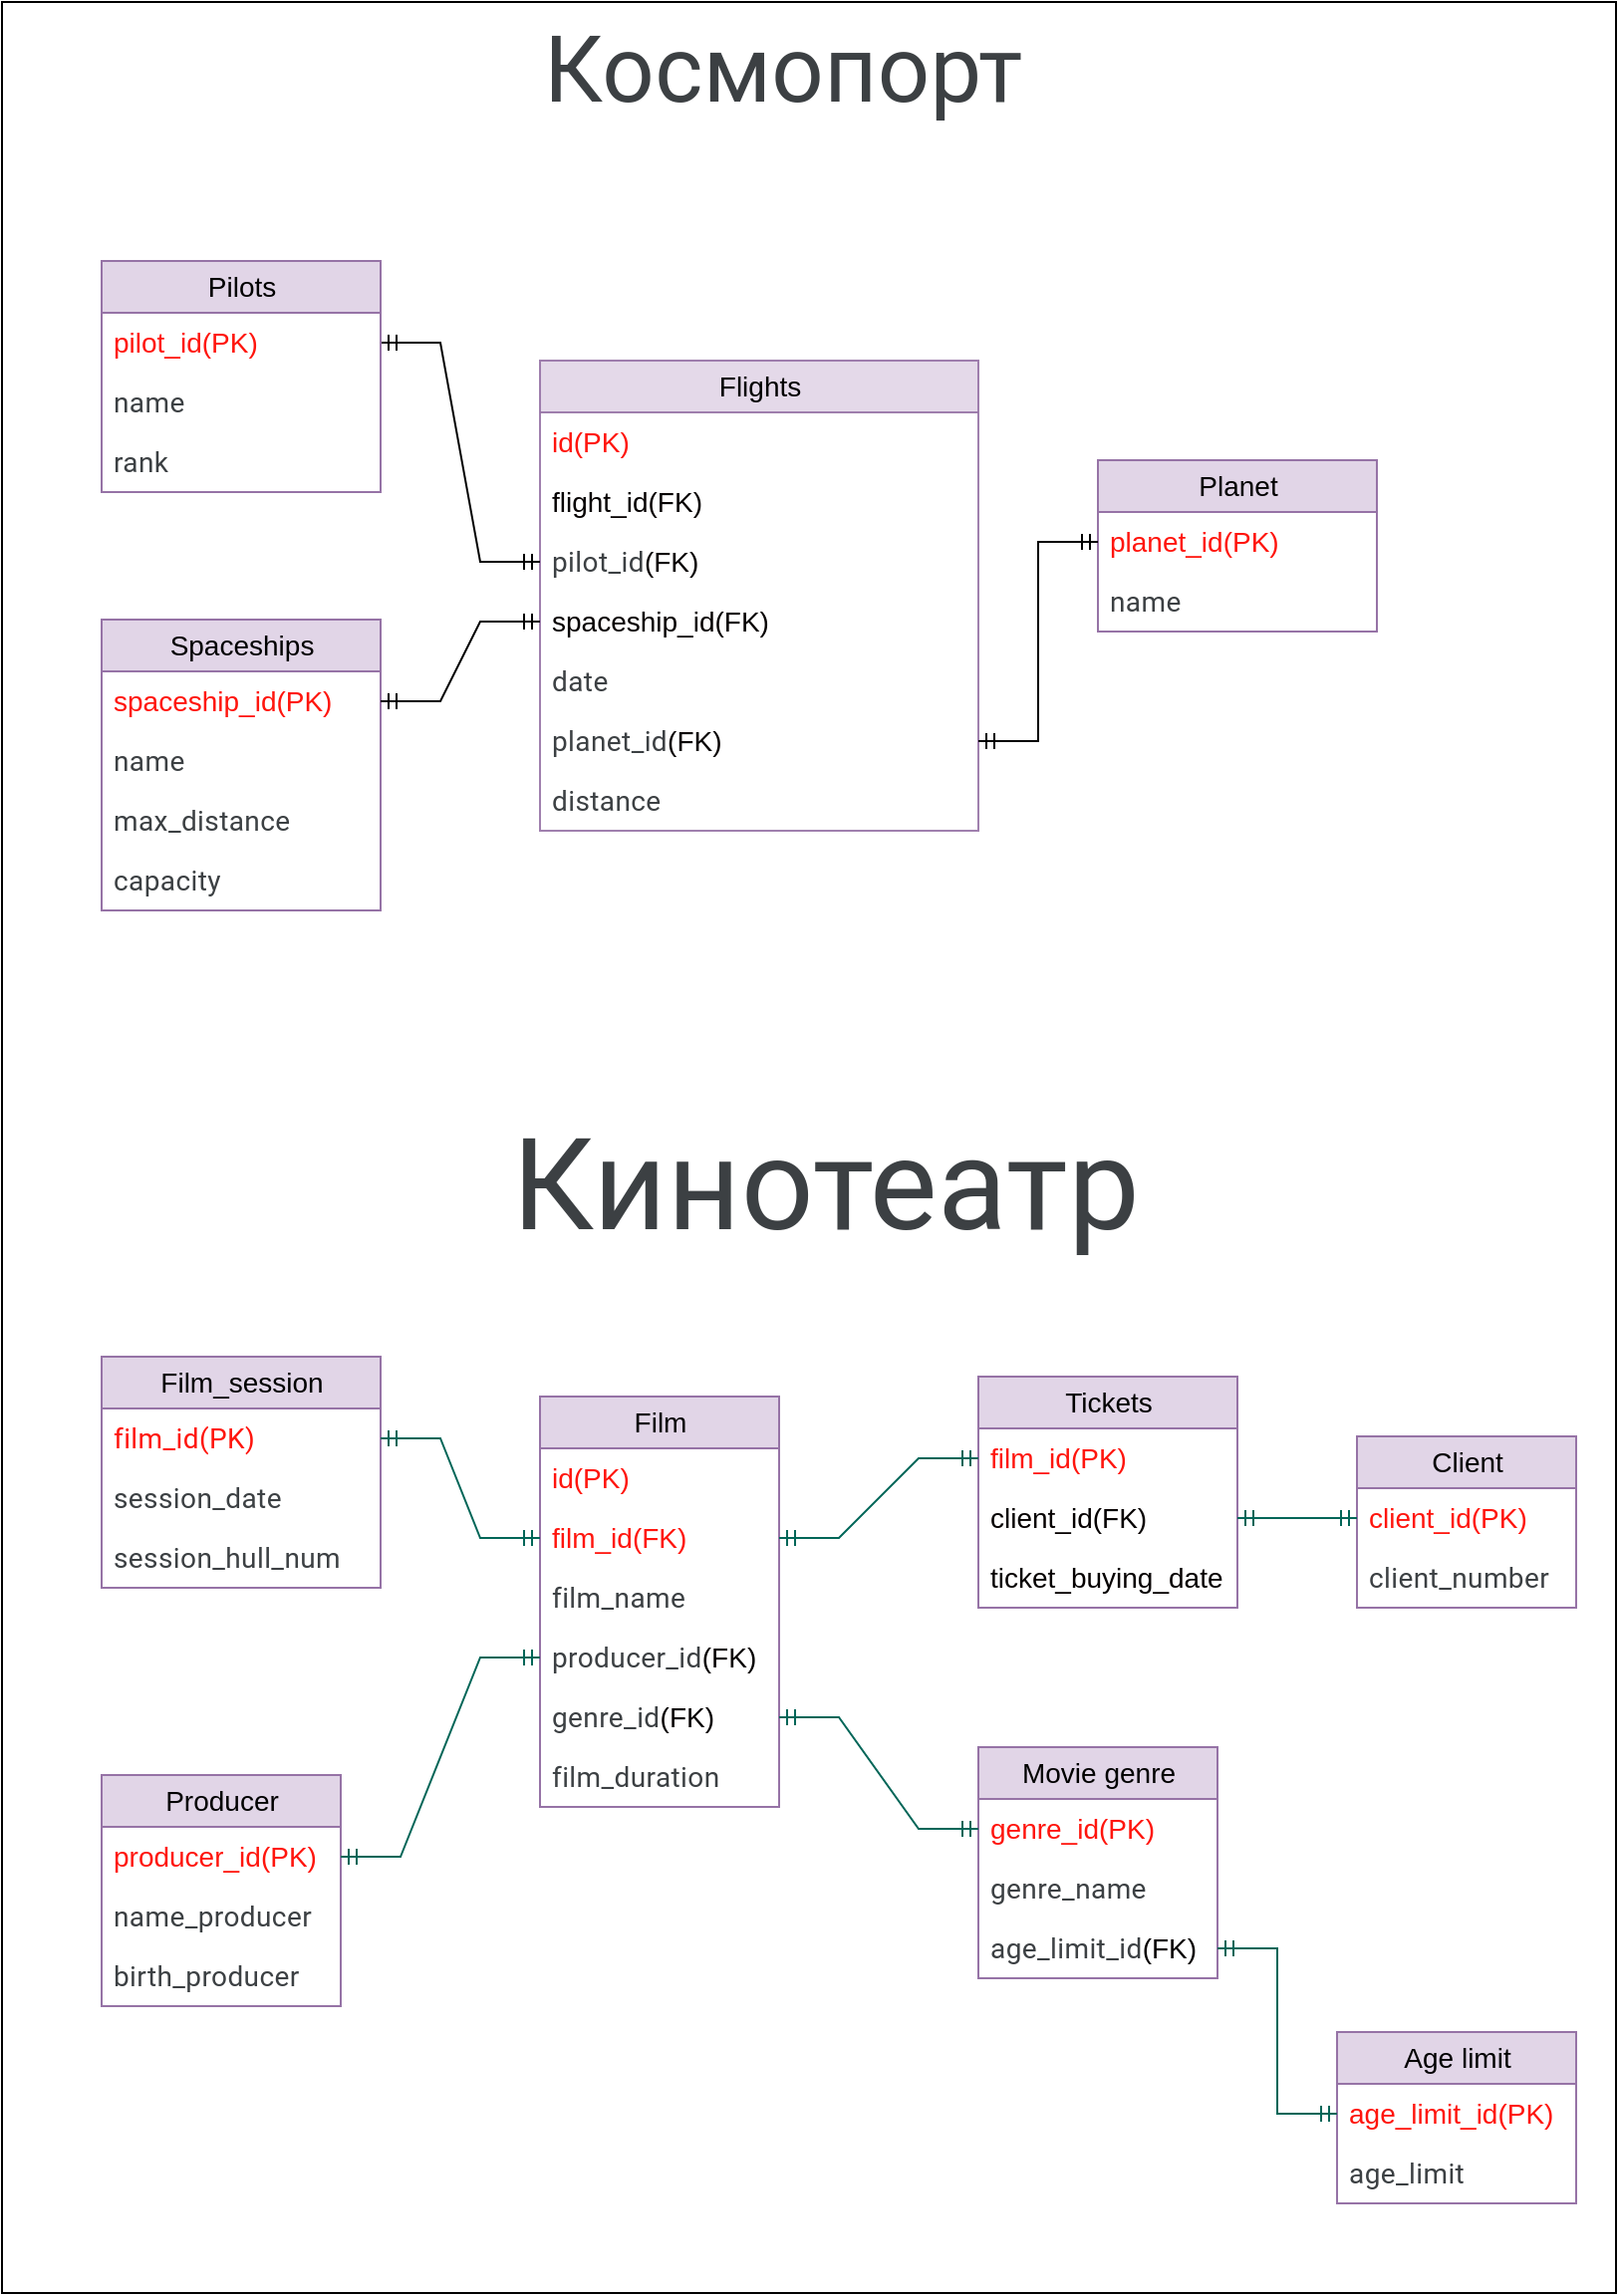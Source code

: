 <mxfile version="20.3.6" type="device"><diagram id="jYsIBGUyDa1I9BRDu6Vo" name="Страница 1"><mxGraphModel dx="1038" dy="567" grid="1" gridSize="10" guides="1" tooltips="1" connect="1" arrows="1" fold="1" page="1" pageScale="1" pageWidth="827" pageHeight="1169" math="0" shadow="0"><root><mxCell id="0"/><mxCell id="1" parent="0"/><mxCell id="4F18RCMKqfP0bfmTbzkK-29" value="" style="rounded=0;whiteSpace=wrap;html=1;fontSize=64;fontColor=#050000;" parent="1" vertex="1"><mxGeometry x="10" y="10" width="810" height="1150" as="geometry"/></mxCell><mxCell id="sZT1yZBeWzkrq-_kRl8g-41" value="Spaceships" style="swimlane;fontStyle=0;childLayout=stackLayout;horizontal=1;startSize=26;horizontalStack=0;resizeParent=1;resizeParentMax=0;resizeLast=0;collapsible=1;marginBottom=0;align=center;fontSize=14;labelBackgroundColor=none;html=1;fillColor=#e1d5e7;strokeColor=#9673a6;" parent="1" vertex="1"><mxGeometry x="60" y="320" width="140" height="146" as="geometry"/></mxCell><mxCell id="sZT1yZBeWzkrq-_kRl8g-42" value="&lt;font style=&quot;font-size: 14px;&quot; color=&quot;#ff150d&quot;&gt;spaceship_id(PK)&lt;/font&gt;" style="text;strokeColor=none;fillColor=none;spacingLeft=4;spacingRight=4;overflow=hidden;rotatable=0;points=[[0,0.5],[1,0.5]];portConstraint=eastwest;fontSize=12;labelBackgroundColor=none;fontColor=#050000;html=1;" parent="sZT1yZBeWzkrq-_kRl8g-41" vertex="1"><mxGeometry y="26" width="140" height="30" as="geometry"/></mxCell><mxCell id="sZT1yZBeWzkrq-_kRl8g-43" value="&lt;span style=&quot;color: rgb(60, 64, 67); font-family: Roboto, Arial, sans-serif; font-size: 14px; letter-spacing: 0.2px;&quot;&gt;name&lt;/span&gt;" style="text;strokeColor=none;fillColor=none;spacingLeft=4;spacingRight=4;overflow=hidden;rotatable=0;points=[[0,0.5],[1,0.5]];portConstraint=eastwest;fontSize=12;labelBackgroundColor=none;fontColor=#050000;html=1;" parent="sZT1yZBeWzkrq-_kRl8g-41" vertex="1"><mxGeometry y="56" width="140" height="30" as="geometry"/></mxCell><mxCell id="sZT1yZBeWzkrq-_kRl8g-44" value="&lt;span style=&quot;color: rgb(60, 64, 67); font-family: Roboto, Arial, sans-serif; font-size: 14px; letter-spacing: 0.2px;&quot;&gt;max_distance&lt;/span&gt;" style="text;strokeColor=none;fillColor=none;spacingLeft=4;spacingRight=4;overflow=hidden;rotatable=0;points=[[0,0.5],[1,0.5]];portConstraint=eastwest;fontSize=12;labelBackgroundColor=none;fontColor=#050000;html=1;" parent="sZT1yZBeWzkrq-_kRl8g-41" vertex="1"><mxGeometry y="86" width="140" height="30" as="geometry"/></mxCell><mxCell id="sZT1yZBeWzkrq-_kRl8g-51" value="&lt;span style=&quot;color: rgb(60, 64, 67); font-family: Roboto, Arial, sans-serif; font-size: 14px; letter-spacing: 0.2px;&quot;&gt;capacity&lt;/span&gt;" style="text;strokeColor=none;fillColor=none;spacingLeft=4;spacingRight=4;overflow=hidden;rotatable=0;points=[[0,0.5],[1,0.5]];portConstraint=eastwest;fontSize=12;labelBackgroundColor=none;fontColor=#050000;html=1;" parent="sZT1yZBeWzkrq-_kRl8g-41" vertex="1"><mxGeometry y="116" width="140" height="30" as="geometry"/></mxCell><mxCell id="sZT1yZBeWzkrq-_kRl8g-52" value="Flights" style="swimlane;fontStyle=0;childLayout=stackLayout;horizontal=1;startSize=26;horizontalStack=0;resizeParent=1;resizeParentMax=0;resizeLast=0;collapsible=1;marginBottom=0;align=center;fontSize=14;labelBackgroundColor=none;html=1;fillColor=#e1d5e7;strokeColor=#9673a6;opacity=90;" parent="1" vertex="1"><mxGeometry x="280" y="190" width="220" height="236" as="geometry"/></mxCell><mxCell id="ImHGi7rLo9mYCUhmDF9h-3" value="&lt;font style=&quot;font-size: 14px;&quot; color=&quot;#ff150d&quot;&gt;id(PK)&lt;/font&gt;" style="text;strokeColor=none;fillColor=none;spacingLeft=4;spacingRight=4;overflow=hidden;rotatable=0;points=[[0,0.5],[1,0.5]];portConstraint=eastwest;fontSize=12;labelBackgroundColor=none;fontColor=#050000;html=1;" parent="sZT1yZBeWzkrq-_kRl8g-52" vertex="1"><mxGeometry y="26" width="220" height="30" as="geometry"/></mxCell><mxCell id="sZT1yZBeWzkrq-_kRl8g-53" value="&lt;span style=&quot;font-size: 14px; background-color: rgb(255, 255, 255);&quot;&gt;flight_id&lt;/span&gt;&lt;span style=&quot;font-size: 14px; background-color: rgb(255, 255, 255);&quot;&gt;(FK)&lt;/span&gt;" style="text;strokeColor=none;fillColor=none;spacingLeft=4;spacingRight=4;overflow=hidden;rotatable=0;points=[[0,0.5],[1,0.5]];portConstraint=eastwest;fontSize=12;labelBackgroundColor=none;fontColor=#050000;html=1;" parent="sZT1yZBeWzkrq-_kRl8g-52" vertex="1"><mxGeometry y="56" width="220" height="30" as="geometry"/></mxCell><mxCell id="sZT1yZBeWzkrq-_kRl8g-54" value="&lt;font face=&quot;Roboto, Arial, sans-serif&quot; color=&quot;#3c4043&quot;&gt;&lt;span style=&quot;font-size: 14px; letter-spacing: 0.2px;&quot;&gt;pilot_id&lt;/span&gt;&lt;/font&gt;&lt;span style=&quot;font-size: 14px; background-color: rgb(255, 255, 255);&quot;&gt;(FK)&lt;/span&gt;" style="text;strokeColor=none;fillColor=none;spacingLeft=4;spacingRight=4;overflow=hidden;rotatable=0;points=[[0,0.5],[1,0.5]];portConstraint=eastwest;fontSize=12;labelBackgroundColor=none;fontColor=#050000;html=1;" parent="sZT1yZBeWzkrq-_kRl8g-52" vertex="1"><mxGeometry y="86" width="220" height="30" as="geometry"/></mxCell><mxCell id="sZT1yZBeWzkrq-_kRl8g-57" value="&lt;font style=&quot;font-size: 14px;&quot;&gt;spaceship_id&lt;/font&gt;&lt;span style=&quot;font-size: 14px; background-color: rgb(255, 255, 255);&quot;&gt;(FK)&lt;/span&gt;" style="text;strokeColor=none;fillColor=none;spacingLeft=4;spacingRight=4;overflow=hidden;rotatable=0;points=[[0,0.5],[1,0.5]];portConstraint=eastwest;fontSize=12;labelBackgroundColor=none;fontColor=#050000;html=1;" parent="sZT1yZBeWzkrq-_kRl8g-52" vertex="1"><mxGeometry y="116" width="220" height="30" as="geometry"/></mxCell><mxCell id="sZT1yZBeWzkrq-_kRl8g-56" value="&lt;span style=&quot;color: rgb(60, 64, 67); font-family: Roboto, Arial, sans-serif; font-size: 14px; letter-spacing: 0.2px;&quot;&gt;date&lt;/span&gt;" style="text;strokeColor=none;fillColor=none;spacingLeft=4;spacingRight=4;overflow=hidden;rotatable=0;points=[[0,0.5],[1,0.5]];portConstraint=eastwest;fontSize=12;labelBackgroundColor=none;fontColor=#050000;html=1;" parent="sZT1yZBeWzkrq-_kRl8g-52" vertex="1"><mxGeometry y="146" width="220" height="30" as="geometry"/></mxCell><mxCell id="sZT1yZBeWzkrq-_kRl8g-61" value="&lt;span style=&quot;color: rgb(60, 64, 67); font-family: Roboto, Arial, sans-serif; font-size: 14px; letter-spacing: 0.2px;&quot;&gt;planet_id&lt;/span&gt;&lt;span style=&quot;font-size: 14px; background-color: rgb(255, 255, 255);&quot;&gt;(FK)&lt;/span&gt;" style="text;strokeColor=none;fillColor=none;spacingLeft=4;spacingRight=4;overflow=hidden;rotatable=0;points=[[0,0.5],[1,0.5]];portConstraint=eastwest;fontSize=12;labelBackgroundColor=none;fontColor=#050000;html=1;" parent="sZT1yZBeWzkrq-_kRl8g-52" vertex="1"><mxGeometry y="176" width="220" height="30" as="geometry"/></mxCell><mxCell id="sZT1yZBeWzkrq-_kRl8g-55" value="&lt;span style=&quot;color: rgb(60, 64, 67); font-family: Roboto, Arial, sans-serif; font-size: 14px; letter-spacing: 0.2px;&quot;&gt;distance&lt;/span&gt;" style="text;strokeColor=none;fillColor=none;spacingLeft=4;spacingRight=4;overflow=hidden;rotatable=0;points=[[0,0.5],[1,0.5]];portConstraint=eastwest;fontSize=12;labelBackgroundColor=none;fontColor=#050000;html=1;" parent="sZT1yZBeWzkrq-_kRl8g-52" vertex="1"><mxGeometry y="206" width="220" height="30" as="geometry"/></mxCell><mxCell id="sZT1yZBeWzkrq-_kRl8g-59" value="" style="edgeStyle=entityRelationEdgeStyle;fontSize=12;html=1;endArrow=ERmandOne;startArrow=ERmandOne;rounded=0;fontColor=#FF150D;exitX=0;exitY=0.5;exitDx=0;exitDy=0;" parent="1" source="sZT1yZBeWzkrq-_kRl8g-57" target="sZT1yZBeWzkrq-_kRl8g-42" edge="1"><mxGeometry width="100" height="100" relative="1" as="geometry"><mxPoint x="450" y="650" as="sourcePoint"/><mxPoint x="640" y="370" as="targetPoint"/></mxGeometry></mxCell><mxCell id="sZT1yZBeWzkrq-_kRl8g-60" value="" style="edgeStyle=entityRelationEdgeStyle;fontSize=12;html=1;endArrow=ERmandOne;startArrow=ERmandOne;rounded=0;fontColor=#FF150D;exitX=1;exitY=0.5;exitDx=0;exitDy=0;entryX=0;entryY=0.5;entryDx=0;entryDy=0;" parent="1" source="sZT1yZBeWzkrq-_kRl8g-46" target="sZT1yZBeWzkrq-_kRl8g-54" edge="1"><mxGeometry width="100" height="100" relative="1" as="geometry"><mxPoint x="440" y="550" as="sourcePoint"/><mxPoint x="540" y="450" as="targetPoint"/></mxGeometry></mxCell><mxCell id="sZT1yZBeWzkrq-_kRl8g-62" value="&lt;font size=&quot;1&quot; face=&quot;Roboto, Arial, sans-serif&quot; color=&quot;#3c4043&quot;&gt;&lt;span style=&quot;letter-spacing: 0.2px; font-size: 64px;&quot;&gt;Кинотеатр&lt;/span&gt;&lt;/font&gt;" style="text;whiteSpace=wrap;html=1;fontSize=14;fontColor=#FF150D;" parent="1" vertex="1"><mxGeometry x="264" y="560" width="320" height="80" as="geometry"/></mxCell><mxCell id="sZT1yZBeWzkrq-_kRl8g-63" value="&lt;span style=&quot;color: rgb(60, 64, 67); font-family: Roboto, Arial, sans-serif; letter-spacing: 0.2px;&quot;&gt;&lt;font style=&quot;font-size: 46px;&quot;&gt;Космопорт&lt;/font&gt;&lt;/span&gt;" style="text;whiteSpace=wrap;html=1;fontSize=14;fontColor=#FF150D;" parent="1" vertex="1"><mxGeometry x="280" y="10" width="240" height="70" as="geometry"/></mxCell><mxCell id="sZT1yZBeWzkrq-_kRl8g-66" value="Client" style="swimlane;fontStyle=0;childLayout=stackLayout;horizontal=1;startSize=26;horizontalStack=0;resizeParent=1;resizeParentMax=0;resizeLast=0;collapsible=1;marginBottom=0;align=center;fontSize=14;labelBackgroundColor=none;html=1;fillColor=#e1d5e7;strokeColor=#9673a6;" parent="1" vertex="1"><mxGeometry x="690" y="730" width="110" height="86" as="geometry"/></mxCell><mxCell id="sZT1yZBeWzkrq-_kRl8g-67" value="&lt;span style=&quot;color: rgb(255, 21, 13); font-size: 14px; background-color: rgb(255, 255, 255);&quot;&gt;client_id(PK)&lt;/span&gt;" style="text;strokeColor=none;fillColor=none;spacingLeft=4;spacingRight=4;overflow=hidden;rotatable=0;points=[[0,0.5],[1,0.5]];portConstraint=eastwest;fontSize=12;labelBackgroundColor=none;fontColor=#050000;html=1;" parent="sZT1yZBeWzkrq-_kRl8g-66" vertex="1"><mxGeometry y="26" width="110" height="30" as="geometry"/></mxCell><mxCell id="sZT1yZBeWzkrq-_kRl8g-68" value="&lt;font face=&quot;Roboto, Arial, sans-serif&quot; color=&quot;#3c4043&quot;&gt;&lt;span style=&quot;font-size: 14px; letter-spacing: 0.2px;&quot;&gt;client_number&lt;/span&gt;&lt;/font&gt;" style="text;strokeColor=none;fillColor=none;spacingLeft=4;spacingRight=4;overflow=hidden;rotatable=0;points=[[0,0.5],[1,0.5]];portConstraint=eastwest;fontSize=12;labelBackgroundColor=none;fontColor=#050000;html=1;" parent="sZT1yZBeWzkrq-_kRl8g-66" vertex="1"><mxGeometry y="56" width="110" height="30" as="geometry"/></mxCell><mxCell id="sZT1yZBeWzkrq-_kRl8g-70" value="Film" style="swimlane;fontStyle=0;childLayout=stackLayout;horizontal=1;startSize=26;horizontalStack=0;resizeParent=1;resizeParentMax=0;resizeLast=0;collapsible=1;marginBottom=0;align=center;fontSize=14;labelBackgroundColor=none;html=1;fillColor=#e1d5e7;strokeColor=#9673a6;" parent="1" vertex="1"><mxGeometry x="280" y="710" width="120" height="206" as="geometry"/></mxCell><mxCell id="ImHGi7rLo9mYCUhmDF9h-27" value="&lt;span style=&quot;color: rgb(255, 21, 13); font-size: 14px; background-color: rgb(255, 255, 255);&quot;&gt;id(PK)&lt;/span&gt;" style="text;strokeColor=none;fillColor=none;spacingLeft=4;spacingRight=4;overflow=hidden;rotatable=0;points=[[0,0.5],[1,0.5]];portConstraint=eastwest;fontSize=12;labelBackgroundColor=none;fontColor=#050000;html=1;" parent="sZT1yZBeWzkrq-_kRl8g-70" vertex="1"><mxGeometry y="26" width="120" height="30" as="geometry"/></mxCell><mxCell id="sZT1yZBeWzkrq-_kRl8g-71" value="&lt;span style=&quot;color: rgb(255, 21, 13); font-size: 14px; background-color: rgb(255, 255, 255);&quot;&gt;film_id&lt;/span&gt;&lt;span style=&quot;color: rgb(255, 21, 13); font-size: 14px; background-color: rgb(255, 255, 255);&quot;&gt;(FK)&lt;/span&gt;" style="text;strokeColor=none;fillColor=none;spacingLeft=4;spacingRight=4;overflow=hidden;rotatable=0;points=[[0,0.5],[1,0.5]];portConstraint=eastwest;fontSize=12;labelBackgroundColor=none;fontColor=#050000;html=1;" parent="sZT1yZBeWzkrq-_kRl8g-70" vertex="1"><mxGeometry y="56" width="120" height="30" as="geometry"/></mxCell><mxCell id="sZT1yZBeWzkrq-_kRl8g-72" value="&lt;span style=&quot;color: rgb(60, 64, 67); font-family: Roboto, Arial, sans-serif; font-size: 14px; letter-spacing: 0.2px;&quot;&gt;film_name&lt;/span&gt;" style="text;strokeColor=none;fillColor=none;spacingLeft=4;spacingRight=4;overflow=hidden;rotatable=0;points=[[0,0.5],[1,0.5]];portConstraint=eastwest;fontSize=12;labelBackgroundColor=none;fontColor=#050000;html=1;" parent="sZT1yZBeWzkrq-_kRl8g-70" vertex="1"><mxGeometry y="86" width="120" height="30" as="geometry"/></mxCell><mxCell id="sZT1yZBeWzkrq-_kRl8g-73" value="&lt;span style=&quot;color: rgb(60, 64, 67); font-family: Roboto, Arial, sans-serif; font-size: 14px; letter-spacing: 0.2px;&quot;&gt;producer_id&lt;/span&gt;&lt;span style=&quot;font-size: 14px; background-color: rgb(255, 255, 255);&quot;&gt;(FK)&lt;/span&gt;" style="text;strokeColor=none;fillColor=none;spacingLeft=4;spacingRight=4;overflow=hidden;rotatable=0;points=[[0,0.5],[1,0.5]];portConstraint=eastwest;fontSize=12;labelBackgroundColor=none;fontColor=#050000;html=1;" parent="sZT1yZBeWzkrq-_kRl8g-70" vertex="1"><mxGeometry y="116" width="120" height="30" as="geometry"/></mxCell><mxCell id="ImHGi7rLo9mYCUhmDF9h-17" value="&lt;span style=&quot;color: rgb(60, 64, 67); font-family: Roboto, Arial, sans-serif; font-size: 14px; letter-spacing: 0.2px;&quot;&gt;genre_id&lt;/span&gt;&lt;span style=&quot;font-size: 14px; background-color: rgb(255, 255, 255);&quot;&gt;(FK)&lt;/span&gt;" style="text;strokeColor=none;fillColor=none;spacingLeft=4;spacingRight=4;overflow=hidden;rotatable=0;points=[[0,0.5],[1,0.5]];portConstraint=eastwest;fontSize=12;labelBackgroundColor=none;fontColor=#050000;html=1;" parent="sZT1yZBeWzkrq-_kRl8g-70" vertex="1"><mxGeometry y="146" width="120" height="30" as="geometry"/></mxCell><mxCell id="ImHGi7rLo9mYCUhmDF9h-31" value="&lt;span style=&quot;color: rgb(60, 64, 67); font-family: Roboto, Arial, sans-serif; font-size: 14px; letter-spacing: 0.2px;&quot;&gt;film_duration&lt;/span&gt;" style="text;strokeColor=none;fillColor=none;spacingLeft=4;spacingRight=4;overflow=hidden;rotatable=0;points=[[0,0.5],[1,0.5]];portConstraint=eastwest;fontSize=12;labelBackgroundColor=none;fontColor=#050000;html=1;" parent="sZT1yZBeWzkrq-_kRl8g-70" vertex="1"><mxGeometry y="176" width="120" height="30" as="geometry"/></mxCell><mxCell id="ImHGi7rLo9mYCUhmDF9h-6" value="Movie genre" style="swimlane;fontStyle=0;childLayout=stackLayout;horizontal=1;startSize=26;horizontalStack=0;resizeParent=1;resizeParentMax=0;resizeLast=0;collapsible=1;marginBottom=0;align=center;fontSize=14;labelBackgroundColor=none;html=1;fillColor=#e1d5e7;strokeColor=#9673a6;" parent="1" vertex="1"><mxGeometry x="500" y="886" width="120" height="116" as="geometry"/></mxCell><mxCell id="ImHGi7rLo9mYCUhmDF9h-8" value="&lt;span style=&quot;color: rgb(255, 21, 13); font-size: 14px; background-color: rgb(255, 255, 255);&quot;&gt;genre_id&lt;/span&gt;&lt;span style=&quot;color: rgb(255, 21, 13); font-size: 14px; background-color: rgb(255, 255, 255);&quot;&gt;(PK)&lt;/span&gt;" style="text;strokeColor=none;fillColor=none;spacingLeft=4;spacingRight=4;overflow=hidden;rotatable=0;points=[[0,0.5],[1,0.5]];portConstraint=eastwest;fontSize=12;labelBackgroundColor=none;fontColor=#050000;html=1;" parent="ImHGi7rLo9mYCUhmDF9h-6" vertex="1"><mxGeometry y="26" width="120" height="30" as="geometry"/></mxCell><mxCell id="ImHGi7rLo9mYCUhmDF9h-9" value="&lt;span style=&quot;color: rgb(60, 64, 67); font-family: Roboto, Arial, sans-serif; font-size: 14px; letter-spacing: 0.2px;&quot;&gt;genre_name&lt;/span&gt;" style="text;strokeColor=none;fillColor=none;spacingLeft=4;spacingRight=4;overflow=hidden;rotatable=0;points=[[0,0.5],[1,0.5]];portConstraint=eastwest;fontSize=12;labelBackgroundColor=none;fontColor=#050000;html=1;" parent="ImHGi7rLo9mYCUhmDF9h-6" vertex="1"><mxGeometry y="56" width="120" height="30" as="geometry"/></mxCell><mxCell id="ImHGi7rLo9mYCUhmDF9h-18" value="&lt;font face=&quot;Roboto, Arial, sans-serif&quot; color=&quot;#3c4043&quot;&gt;&lt;span style=&quot;font-size: 14px; letter-spacing: 0.2px;&quot;&gt;age_limit_id&lt;/span&gt;&lt;/font&gt;&lt;span style=&quot;font-size: 14px; background-color: rgb(255, 255, 255);&quot;&gt;(FK)&lt;/span&gt;" style="text;strokeColor=none;fillColor=none;spacingLeft=4;spacingRight=4;overflow=hidden;rotatable=0;points=[[0,0.5],[1,0.5]];portConstraint=eastwest;fontSize=12;labelBackgroundColor=none;fontColor=#050000;html=1;" parent="ImHGi7rLo9mYCUhmDF9h-6" vertex="1"><mxGeometry y="86" width="120" height="30" as="geometry"/></mxCell><mxCell id="ImHGi7rLo9mYCUhmDF9h-11" value="Producer" style="swimlane;fontStyle=0;childLayout=stackLayout;horizontal=1;startSize=26;horizontalStack=0;resizeParent=1;resizeParentMax=0;resizeLast=0;collapsible=1;marginBottom=0;align=center;fontSize=14;labelBackgroundColor=none;html=1;fillColor=#e1d5e7;strokeColor=#9673a6;" parent="1" vertex="1"><mxGeometry x="60" y="900" width="120" height="116" as="geometry"/></mxCell><mxCell id="ImHGi7rLo9mYCUhmDF9h-13" value="&lt;font color=&quot;#ff150d&quot;&gt;&lt;span style=&quot;font-size: 14px; text-align: center;&quot;&gt;producer&lt;/span&gt;&lt;span style=&quot;font-size: 14px; background-color: rgb(255, 255, 255);&quot;&gt;_id(PK)&lt;/span&gt;&lt;/font&gt;" style="text;strokeColor=none;fillColor=none;spacingLeft=4;spacingRight=4;overflow=hidden;rotatable=0;points=[[0,0.5],[1,0.5]];portConstraint=eastwest;fontSize=12;labelBackgroundColor=none;fontColor=#050000;html=1;" parent="ImHGi7rLo9mYCUhmDF9h-11" vertex="1"><mxGeometry y="26" width="120" height="30" as="geometry"/></mxCell><mxCell id="ImHGi7rLo9mYCUhmDF9h-16" value="&lt;span style=&quot;color: rgb(60, 64, 67); font-family: Roboto, Arial, sans-serif; font-size: 14px; letter-spacing: 0.2px;&quot;&gt;name_producer&lt;/span&gt;" style="text;strokeColor=none;fillColor=none;spacingLeft=4;spacingRight=4;overflow=hidden;rotatable=0;points=[[0,0.5],[1,0.5]];portConstraint=eastwest;fontSize=12;labelBackgroundColor=none;fontColor=#050000;html=1;" parent="ImHGi7rLo9mYCUhmDF9h-11" vertex="1"><mxGeometry y="56" width="120" height="30" as="geometry"/></mxCell><mxCell id="ImHGi7rLo9mYCUhmDF9h-15" value="&lt;span style=&quot;color: rgb(60, 64, 67); font-family: Roboto, Arial, sans-serif; font-size: 14px; letter-spacing: 0.2px;&quot;&gt;birth_producer&lt;/span&gt;" style="text;strokeColor=none;fillColor=none;spacingLeft=4;spacingRight=4;overflow=hidden;rotatable=0;points=[[0,0.5],[1,0.5]];portConstraint=eastwest;fontSize=12;labelBackgroundColor=none;fontColor=#050000;html=1;" parent="ImHGi7rLo9mYCUhmDF9h-11" vertex="1"><mxGeometry y="86" width="120" height="30" as="geometry"/></mxCell><mxCell id="ImHGi7rLo9mYCUhmDF9h-19" value="Age limit" style="swimlane;fontStyle=0;childLayout=stackLayout;horizontal=1;startSize=26;horizontalStack=0;resizeParent=1;resizeParentMax=0;resizeLast=0;collapsible=1;marginBottom=0;align=center;fontSize=14;labelBackgroundColor=none;html=1;fillColor=#e1d5e7;strokeColor=#9673a6;" parent="1" vertex="1"><mxGeometry x="680" y="1029" width="120" height="86" as="geometry"/></mxCell><mxCell id="ImHGi7rLo9mYCUhmDF9h-21" value="&lt;span style=&quot;color: rgb(255, 21, 13); font-size: 14px; background-color: rgb(255, 255, 255);&quot;&gt;age_limit_id&lt;/span&gt;&lt;span style=&quot;color: rgb(255, 21, 13); font-size: 14px; background-color: rgb(255, 255, 255);&quot;&gt;(PK)&lt;/span&gt;" style="text;strokeColor=none;fillColor=none;spacingLeft=4;spacingRight=4;overflow=hidden;rotatable=0;points=[[0,0.5],[1,0.5]];portConstraint=eastwest;fontSize=12;labelBackgroundColor=none;fontColor=#050000;html=1;" parent="ImHGi7rLo9mYCUhmDF9h-19" vertex="1"><mxGeometry y="26" width="120" height="30" as="geometry"/></mxCell><mxCell id="ImHGi7rLo9mYCUhmDF9h-22" value="&lt;span style=&quot;color: rgb(60, 64, 67); font-family: Roboto, Arial, sans-serif; font-size: 14px; letter-spacing: 0.2px;&quot;&gt;age_limit&lt;/span&gt;" style="text;strokeColor=none;fillColor=none;spacingLeft=4;spacingRight=4;overflow=hidden;rotatable=0;points=[[0,0.5],[1,0.5]];portConstraint=eastwest;fontSize=12;labelBackgroundColor=none;fontColor=#050000;html=1;" parent="ImHGi7rLo9mYCUhmDF9h-19" vertex="1"><mxGeometry y="56" width="120" height="30" as="geometry"/></mxCell><mxCell id="ImHGi7rLo9mYCUhmDF9h-24" value="" style="edgeStyle=entityRelationEdgeStyle;fontSize=12;html=1;endArrow=ERmandOne;startArrow=ERmandOne;rounded=0;strokeColor=#006658;fontColor=#FF150D;fillColor=#21C0A5;entryX=0;entryY=0.5;entryDx=0;entryDy=0;exitX=1;exitY=0.5;exitDx=0;exitDy=0;" parent="1" source="ImHGi7rLo9mYCUhmDF9h-13" target="sZT1yZBeWzkrq-_kRl8g-73" edge="1"><mxGeometry width="100" height="100" relative="1" as="geometry"><mxPoint x="180" y="940" as="sourcePoint"/><mxPoint x="280" y="840" as="targetPoint"/></mxGeometry></mxCell><mxCell id="ImHGi7rLo9mYCUhmDF9h-25" value="" style="edgeStyle=entityRelationEdgeStyle;fontSize=12;html=1;endArrow=ERmandOne;startArrow=ERmandOne;rounded=0;strokeColor=#006658;fontColor=#FF150D;fillColor=#21C0A5;entryX=1;entryY=0.5;entryDx=0;entryDy=0;exitX=0;exitY=0.5;exitDx=0;exitDy=0;" parent="1" source="ImHGi7rLo9mYCUhmDF9h-8" target="ImHGi7rLo9mYCUhmDF9h-17" edge="1"><mxGeometry width="100" height="100" relative="1" as="geometry"><mxPoint x="380" y="1016.5" as="sourcePoint"/><mxPoint x="440" y="895.5" as="targetPoint"/></mxGeometry></mxCell><mxCell id="ImHGi7rLo9mYCUhmDF9h-26" value="" style="edgeStyle=entityRelationEdgeStyle;fontSize=12;html=1;endArrow=ERmandOne;startArrow=ERmandOne;rounded=0;strokeColor=#006658;fontColor=#FF150D;fillColor=#21C0A5;entryX=1;entryY=0.5;entryDx=0;entryDy=0;exitX=0;exitY=0.5;exitDx=0;exitDy=0;" parent="1" source="ImHGi7rLo9mYCUhmDF9h-21" target="ImHGi7rLo9mYCUhmDF9h-18" edge="1"><mxGeometry width="100" height="100" relative="1" as="geometry"><mxPoint x="610" y="1176.0" as="sourcePoint"/><mxPoint x="490" y="1090" as="targetPoint"/></mxGeometry></mxCell><mxCell id="4F18RCMKqfP0bfmTbzkK-1" value="Tickets" style="swimlane;fontStyle=0;childLayout=stackLayout;horizontal=1;startSize=26;horizontalStack=0;resizeParent=1;resizeParentMax=0;resizeLast=0;collapsible=1;marginBottom=0;align=center;fontSize=14;labelBackgroundColor=none;html=1;fillColor=#e1d5e7;strokeColor=#9673a6;" parent="1" vertex="1"><mxGeometry x="500" y="700" width="130" height="116" as="geometry"/></mxCell><mxCell id="4F18RCMKqfP0bfmTbzkK-11" value="&lt;span style=&quot;font-size: 14px; background-color: rgb(255, 255, 255);&quot;&gt;&lt;font color=&quot;#ff150d&quot;&gt;film_id(PK)&lt;/font&gt;&lt;/span&gt;" style="text;strokeColor=none;fillColor=none;spacingLeft=4;spacingRight=4;overflow=hidden;rotatable=0;points=[[0,0.5],[1,0.5]];portConstraint=eastwest;fontSize=12;labelBackgroundColor=none;fontColor=#050000;html=1;" parent="4F18RCMKqfP0bfmTbzkK-1" vertex="1"><mxGeometry y="26" width="130" height="30" as="geometry"/></mxCell><mxCell id="4F18RCMKqfP0bfmTbzkK-15" value="&lt;span style=&quot;font-size: 14px; background-color: rgb(255, 255, 255);&quot;&gt;client_id&lt;/span&gt;&lt;span style=&quot;font-size: 14px; background-color: rgb(255, 255, 255);&quot;&gt;(FK)&lt;/span&gt;" style="text;strokeColor=none;fillColor=none;spacingLeft=4;spacingRight=4;overflow=hidden;rotatable=0;points=[[0,0.5],[1,0.5]];portConstraint=eastwest;fontSize=12;labelBackgroundColor=none;fontColor=#050000;html=1;" parent="4F18RCMKqfP0bfmTbzkK-1" vertex="1"><mxGeometry y="56" width="130" height="30" as="geometry"/></mxCell><mxCell id="4F18RCMKqfP0bfmTbzkK-14" value="&lt;span style=&quot;font-size: 14px; background-color: rgb(255, 255, 255);&quot;&gt;ticket_buying_date&lt;/span&gt;" style="text;strokeColor=none;fillColor=none;spacingLeft=4;spacingRight=4;overflow=hidden;rotatable=0;points=[[0,0.5],[1,0.5]];portConstraint=eastwest;fontSize=12;labelBackgroundColor=none;fontColor=#050000;html=1;" parent="4F18RCMKqfP0bfmTbzkK-1" vertex="1"><mxGeometry y="86" width="130" height="30" as="geometry"/></mxCell><mxCell id="sZT1yZBeWzkrq-_kRl8g-45" value="Pilots" style="swimlane;fontStyle=0;childLayout=stackLayout;horizontal=1;startSize=26;horizontalStack=0;resizeParent=1;resizeParentMax=0;resizeLast=0;collapsible=1;marginBottom=0;align=center;fontSize=14;labelBackgroundColor=none;html=1;fillColor=#e1d5e7;strokeColor=#9673a6;" parent="1" vertex="1"><mxGeometry x="60" y="140" width="140" height="116" as="geometry"/></mxCell><mxCell id="sZT1yZBeWzkrq-_kRl8g-46" value="&lt;span style=&quot;color: rgb(255, 21, 13); font-size: 14px; background-color: rgb(255, 255, 255);&quot;&gt;pilot_id&lt;/span&gt;&lt;span style=&quot;color: rgb(255, 21, 13); font-size: 14px;&quot;&gt;(PK)&lt;/span&gt;" style="text;strokeColor=none;fillColor=none;spacingLeft=4;spacingRight=4;overflow=hidden;rotatable=0;points=[[0,0.5],[1,0.5]];portConstraint=eastwest;fontSize=12;labelBackgroundColor=none;fontColor=#050000;html=1;" parent="sZT1yZBeWzkrq-_kRl8g-45" vertex="1"><mxGeometry y="26" width="140" height="30" as="geometry"/></mxCell><mxCell id="sZT1yZBeWzkrq-_kRl8g-47" value="&lt;span style=&quot;color: rgb(60, 64, 67); font-family: Roboto, Arial, sans-serif; font-size: 14px; letter-spacing: 0.2px;&quot;&gt;name&lt;/span&gt;" style="text;strokeColor=none;fillColor=none;spacingLeft=4;spacingRight=4;overflow=hidden;rotatable=0;points=[[0,0.5],[1,0.5]];portConstraint=eastwest;fontSize=12;labelBackgroundColor=none;fontColor=#050000;html=1;" parent="sZT1yZBeWzkrq-_kRl8g-45" vertex="1"><mxGeometry y="56" width="140" height="30" as="geometry"/></mxCell><mxCell id="sZT1yZBeWzkrq-_kRl8g-48" value="&lt;span style=&quot;color: rgb(60, 64, 67); font-family: Roboto, Arial, sans-serif; font-size: 14px; letter-spacing: 0.2px;&quot;&gt;rank&lt;/span&gt;" style="text;strokeColor=none;fillColor=none;spacingLeft=4;spacingRight=4;overflow=hidden;rotatable=0;points=[[0,0.5],[1,0.5]];portConstraint=eastwest;fontSize=12;labelBackgroundColor=none;fontColor=#050000;html=1;" parent="sZT1yZBeWzkrq-_kRl8g-45" vertex="1"><mxGeometry y="86" width="140" height="30" as="geometry"/></mxCell><mxCell id="4F18RCMKqfP0bfmTbzkK-5" value="Planet" style="swimlane;fontStyle=0;childLayout=stackLayout;horizontal=1;startSize=26;horizontalStack=0;resizeParent=1;resizeParentMax=0;resizeLast=0;collapsible=1;marginBottom=0;align=center;fontSize=14;labelBackgroundColor=none;html=1;fillColor=#e1d5e7;strokeColor=#9673a6;" parent="1" vertex="1"><mxGeometry x="560" y="240" width="140" height="86" as="geometry"/></mxCell><mxCell id="4F18RCMKqfP0bfmTbzkK-7" value="&lt;span style=&quot;color: rgb(255, 21, 13); font-size: 14px; background-color: rgb(255, 255, 255);&quot;&gt;planet_id&lt;/span&gt;&lt;span style=&quot;color: rgb(255, 21, 13); font-size: 14px;&quot;&gt;(PK)&lt;/span&gt;" style="text;strokeColor=none;fillColor=none;spacingLeft=4;spacingRight=4;overflow=hidden;rotatable=0;points=[[0,0.5],[1,0.5]];portConstraint=eastwest;fontSize=12;labelBackgroundColor=none;fontColor=#050000;html=1;" parent="4F18RCMKqfP0bfmTbzkK-5" vertex="1"><mxGeometry y="26" width="140" height="30" as="geometry"/></mxCell><mxCell id="4F18RCMKqfP0bfmTbzkK-8" value="&lt;font face=&quot;Roboto, Arial, sans-serif&quot; color=&quot;#3c4043&quot;&gt;&lt;span style=&quot;font-size: 14px; letter-spacing: 0.2px;&quot;&gt;name&lt;/span&gt;&lt;/font&gt;" style="text;strokeColor=none;fillColor=none;spacingLeft=4;spacingRight=4;overflow=hidden;rotatable=0;points=[[0,0.5],[1,0.5]];portConstraint=eastwest;fontSize=12;labelBackgroundColor=none;fontColor=#050000;html=1;" parent="4F18RCMKqfP0bfmTbzkK-5" vertex="1"><mxGeometry y="56" width="140" height="30" as="geometry"/></mxCell><mxCell id="4F18RCMKqfP0bfmTbzkK-10" value="" style="edgeStyle=entityRelationEdgeStyle;fontSize=12;html=1;endArrow=ERmandOne;startArrow=ERmandOne;rounded=0;fontColor=#FF150D;exitX=1;exitY=0.5;exitDx=0;exitDy=0;entryX=0;entryY=0.5;entryDx=0;entryDy=0;" parent="1" source="sZT1yZBeWzkrq-_kRl8g-61" target="4F18RCMKqfP0bfmTbzkK-7" edge="1"><mxGeometry width="100" height="100" relative="1" as="geometry"><mxPoint x="590" y="300" as="sourcePoint"/><mxPoint x="670" y="380" as="targetPoint"/></mxGeometry></mxCell><mxCell id="4F18RCMKqfP0bfmTbzkK-12" value="" style="edgeStyle=entityRelationEdgeStyle;fontSize=12;html=1;endArrow=ERmandOne;startArrow=ERmandOne;rounded=0;strokeColor=#006658;fontColor=#FF150D;fillColor=#21C0A5;entryX=1;entryY=0.5;entryDx=0;entryDy=0;" parent="1" source="4F18RCMKqfP0bfmTbzkK-11" target="sZT1yZBeWzkrq-_kRl8g-71" edge="1"><mxGeometry width="100" height="100" relative="1" as="geometry"><mxPoint x="560" y="886" as="sourcePoint"/><mxPoint x="440" y="800" as="targetPoint"/></mxGeometry></mxCell><mxCell id="4F18RCMKqfP0bfmTbzkK-16" value="" style="edgeStyle=entityRelationEdgeStyle;fontSize=12;html=1;endArrow=ERmandOne;startArrow=ERmandOne;rounded=0;strokeColor=#006658;fontColor=#FF150D;fillColor=#21C0A5;entryX=1;entryY=0.5;entryDx=0;entryDy=0;exitX=0;exitY=0.5;exitDx=0;exitDy=0;" parent="1" source="sZT1yZBeWzkrq-_kRl8g-67" target="4F18RCMKqfP0bfmTbzkK-15" edge="1"><mxGeometry width="100" height="100" relative="1" as="geometry"><mxPoint x="780" y="860" as="sourcePoint"/><mxPoint x="660" y="870" as="targetPoint"/></mxGeometry></mxCell><mxCell id="4F18RCMKqfP0bfmTbzkK-17" value="Film_session" style="swimlane;fontStyle=0;childLayout=stackLayout;horizontal=1;startSize=26;horizontalStack=0;resizeParent=1;resizeParentMax=0;resizeLast=0;collapsible=1;marginBottom=0;align=center;fontSize=14;labelBackgroundColor=none;html=1;fillColor=#e1d5e7;strokeColor=#9673a6;" parent="1" vertex="1"><mxGeometry x="60" y="690" width="140" height="116" as="geometry"/></mxCell><mxCell id="4F18RCMKqfP0bfmTbzkK-20" value="&lt;span style=&quot;font-family: Roboto, Arial, sans-serif; font-size: 14px; letter-spacing: 0.2px;&quot;&gt;film_id(PK)&lt;/span&gt;" style="text;strokeColor=none;fillColor=none;spacingLeft=4;spacingRight=4;overflow=hidden;rotatable=0;points=[[0,0.5],[1,0.5]];portConstraint=eastwest;fontSize=12;labelBackgroundColor=none;fontColor=#FF150D;html=1;" parent="4F18RCMKqfP0bfmTbzkK-17" vertex="1"><mxGeometry y="26" width="140" height="30" as="geometry"/></mxCell><mxCell id="4F18RCMKqfP0bfmTbzkK-21" value="&lt;span style=&quot;color: rgb(60, 64, 67); font-family: Roboto, Arial, sans-serif; font-size: 14px; letter-spacing: 0.2px;&quot;&gt;session_date&lt;/span&gt;&lt;span style=&quot;color: rgba(0, 0, 0, 0); font-family: monospace; font-size: 0px;&quot;&gt;%3CmxGraphModel%3E%3Croot%3E%3CmxCell%20id%3D%220%22%2F%3E%3CmxCell%20id%3D%221%22%20parent%3D%220%22%2F%3E%3CmxCell%20id%3D%222%22%20value%3D%22Producer%22%20style%3D%22swimlane%3BfontStyle%3D0%3BchildLayout%3DstackLayout%3Bhorizontal%3D1%3BstartSize%3D26%3BhorizontalStack%3D0%3BresizeParent%3D1%3BresizeParentMax%3D0%3BresizeLast%3D0%3Bcollapsible%3D1%3BmarginBottom%3D0%3Balign%3Dcenter%3BfontSize%3D14%3BlabelBackgroundColor%3Dnone%3Bhtml%3D1%3BfillColor%3D%23e1d5e7%3BstrokeColor%3D%239673a6%3B%22%20vertex%3D%221%22%20parent%3D%221%22%3E%3CmxGeometry%20x%3D%2250%22%20y%3D%221040%22%20width%3D%22120%22%20height%3D%22146%22%20as%3D%22geometry%22%2F%3E%3C%2FmxCell%3E%3CmxCell%20id%3D%223%22%20value%3D%22%26lt%3Bspan%20style%3D%26quot%3Bcolor%3A%20rgb(255%2C%2021%2C%2013)%3B%20font-size%3A%2014px%3B%20background-color%3A%20rgb(255%2C%20255%2C%20255)%3B%26quot%3B%26gt%3Bid(PK)%26lt%3B%2Fspan%26gt%3B%22%20style%3D%22text%3BstrokeColor%3Dnone%3BfillColor%3Dnone%3BspacingLeft%3D4%3BspacingRight%3D4%3Boverflow%3Dhidden%3Brotatable%3D0%3Bpoints%3D%5B%5B0%2C0.5%5D%2C%5B1%2C0.5%5D%5D%3BportConstraint%3Deastwest%3BfontSize%3D12%3BlabelBackgroundColor%3Dnone%3BfontColor%3D%23050000%3Bhtml%3D1%3B%22%20vertex%3D%221%22%20parent%3D%222%22%3E%3CmxGeometry%20y%3D%2226%22%20width%3D%22120%22%20height%3D%2230%22%20as%3D%22geometry%22%2F%3E%3C%2FmxCell%3E%3CmxCell%20id%3D%224%22%20value%3D%22%26lt%3Bfont%20color%3D%26quot%3B%23ff150d%26quot%3B%26gt%3B%26lt%3Bspan%20style%3D%26quot%3Bfont-size%3A%2014px%3B%20text-align%3A%20center%3B%26quot%3B%26gt%3Bproducer%26lt%3B%2Fspan%26gt%3B%26lt%3Bspan%20style%3D%26quot%3Bfont-size%3A%2014px%3B%20background-color%3A%20rgb(255%2C%20255%2C%20255)%3B%26quot%3B%26gt%3B_id(FK)%26lt%3B%2Fspan%26gt%3B%26lt%3B%2Ffont%26gt%3B%22%20style%3D%22text%3BstrokeColor%3Dnone%3BfillColor%3Dnone%3BspacingLeft%3D4%3BspacingRight%3D4%3Boverflow%3Dhidden%3Brotatable%3D0%3Bpoints%3D%5B%5B0%2C0.5%5D%2C%5B1%2C0.5%5D%5D%3BportConstraint%3Deastwest%3BfontSize%3D12%3BlabelBackgroundColor%3Dnone%3BfontColor%3D%23050000%3Bhtml%3D1%3B%22%20vertex%3D%221%22%20parent%3D%222%22%3E%3CmxGeometry%20y%3D%2256%22%20width%3D%22120%22%20height%3D%2230%22%20as%3D%22geometry%22%2F%3E%3C%2FmxCell%3E%3CmxCell%20id%3D%225%22%20value%3D%22%26lt%3Bspan%20style%3D%26quot%3Bcolor%3A%20rgb(60%2C%2064%2C%2067)%3B%20font-family%3A%20Roboto%2C%20Arial%2C%20sans-serif%3B%20font-size%3A%2014px%3B%20letter-spacing%3A%200.2px%3B%26quot%3B%26gt%3Bname_producer%26lt%3B%2Fspan%26gt%3B%22%20style%3D%22text%3BstrokeColor%3Dnone%3BfillColor%3Dnone%3BspacingLeft%3D4%3BspacingRight%3D4%3Boverflow%3Dhidden%3Brotatable%3D0%3Bpoints%3D%5B%5B0%2C0.5%5D%2C%5B1%2C0.5%5D%5D%3BportConstraint%3Deastwest%3BfontSize%3D12%3BlabelBackgroundColor%3Dnone%3BfontColor%3D%23050000%3Bhtml%3D1%3B%22%20vertex%3D%221%22%20parent%3D%222%22%3E%3CmxGeometry%20y%3D%2286%22%20width%3D%22120%22%20height%3D%2230%22%20as%3D%22geometry%22%2F%3E%3C%2FmxCell%3E%3CmxCell%20id%3D%226%22%20value%3D%22%26lt%3Bspan%20style%3D%26quot%3Bcolor%3A%20rgb(60%2C%2064%2C%2067)%3B%20font-family%3A%20Roboto%2C%20Arial%2C%20sans-serif%3B%20font-size%3A%2014px%3B%20letter-spacing%3A%200.2px%3B%26quot%3B%26gt%3Bbirth_producer%26lt%3B%2Fspan%26gt%3B%22%20style%3D%22text%3BstrokeColor%3Dnone%3BfillColor%3Dnone%3BspacingLeft%3D4%3BspacingRight%3D4%3Boverflow%3Dhidden%3Brotatable%3D0%3Bpoints%3D%5B%5B0%2C0.5%5D%2C%5B1%2C0.5%5D%5D%3BportConstraint%3Deastwest%3BfontSize%3D12%3BlabelBackgroundColor%3Dnone%3BfontColor%3D%23050000%3Bhtml%3D1%3B%22%20vertex%3D%221%22%20parent%3D%222%22%3E%3CmxGeometry%20y%3D%22116%22%20width%3D%22120%22%20height%3D%2230%22%20as%3D%22geometry%22%2F%3E%3C%2FmxCell%3E%3C%2Froot%3E%3C%2FmxGraphModel%3E&lt;/span&gt;&lt;span style=&quot;color: rgba(0, 0, 0, 0); font-family: monospace; font-size: 0px;&quot;&gt;%3CmxGraphModel%3E%3Croot%3E%3CmxCell%20id%3D%220%22%2F%3E%3CmxCell%20id%3D%221%22%20parent%3D%220%22%2F%3E%3CmxCell%20id%3D%222%22%20value%3D%22Producer%22%20style%3D%22swimlane%3BfontStyle%3D0%3BchildLayout%3DstackLayout%3Bhorizontal%3D1%3BstartSize%3D26%3BhorizontalStack%3D0%3BresizeParent%3D1%3BresizeParentMax%3D0%3BresizeLast%3D0%3Bcollapsible%3D1%3BmarginBottom%3D0%3Balign%3Dcenter%3BfontSize%3D14%3BlabelBackgroundColor%3Dnone%3Bhtml%3D1%3BfillColor%3D%23e1d5e7%3BstrokeColor%3D%239673a6%3B%22%20vertex%3D%221%22%20parent%3D%221%22%3E%3CmxGeometry%20x%3D%2250%22%20y%3D%221040%22%20width%3D%22120%22%20height%3D%22146%22%20as%3D%22geometry%22%2F%3E%3C%2FmxCell%3E%3CmxCell%20id%3D%223%22%20value%3D%22%26lt%3Bspan%20style%3D%26quot%3Bcolor%3A%20rgb(255%2C%2021%2C%2013)%3B%20font-size%3A%2014px%3B%20background-color%3A%20rgb(255%2C%20255%2C%20255)%3B%26quot%3B%26gt%3Bid(PK)%26lt%3B%2Fspan%26gt%3B%22%20style%3D%22text%3BstrokeColor%3Dnone%3BfillColor%3Dnone%3BspacingLeft%3D4%3BspacingRight%3D4%3Boverflow%3Dhidden%3Brotatable%3D0%3Bpoints%3D%5B%5B0%2C0.5%5D%2C%5B1%2C0.5%5D%5D%3BportConstraint%3Deastwest%3BfontSize%3D12%3BlabelBackgroundColor%3Dnone%3BfontColor%3D%23050000%3Bhtml%3D1%3B%22%20vertex%3D%221%22%20parent%3D%222%22%3E%3CmxGeometry%20y%3D%2226%22%20width%3D%22120%22%20height%3D%2230%22%20as%3D%22geometry%22%2F%3E%3C%2FmxCell%3E%3CmxCell%20id%3D%224%22%20value%3D%22%26lt%3Bfont%20color%3D%26quot%3B%23ff150d%26quot%3B%26gt%3B%26lt%3Bspan%20style%3D%26quot%3Bfont-size%3A%2014px%3B%20text-align%3A%20center%3B%26quot%3B%26gt%3Bproducer%26lt%3B%2Fspan%26gt%3B%26lt%3Bspan%20style%3D%26quot%3Bfont-size%3A%2014px%3B%20background-color%3A%20rgb(255%2C%20255%2C%20255)%3B%26quot%3B%26gt%3B_id(FK)%26lt%3B%2Fspan%26gt%3B%26lt%3B%2Ffont%26gt%3B%22%20style%3D%22text%3BstrokeColor%3Dnone%3BfillColor%3Dnone%3BspacingLeft%3D4%3BspacingRight%3D4%3Boverflow%3Dhidden%3Brotatable%3D0%3Bpoints%3D%5B%5B0%2C0.5%5D%2C%5B1%2C0.5%5D%5D%3BportConstraint%3Deastwest%3BfontSize%3D12%3BlabelBackgroundColor%3Dnone%3BfontColor%3D%23050000%3Bhtml%3D1%3B%22%20vertex%3D%221%22%20parent%3D%222%22%3E%3CmxGeometry%20y%3D%2256%22%20width%3D%22120%22%20height%3D%2230%22%20as%3D%22geometry%22%2F%3E%3C%2FmxCell%3E%3CmxCell%20id%3D%225%22%20value%3D%22%26lt%3Bspan%20style%3D%26quot%3Bcolor%3A%20rgb(60%2C%2064%2C%2067)%3B%20font-family%3A%20Roboto%2C%20Arial%2C%20sans-serif%3B%20font-size%3A%2014px%3B%20letter-spacing%3A%200.2px%3B%26quot%3B%26gt%3Bname_producer%26lt%3B%2Fspan%26gt%3B%22%20style%3D%22text%3BstrokeColor%3Dnone%3BfillColor%3Dnone%3BspacingLeft%3D4%3BspacingRight%3D4%3Boverflow%3Dhidden%3Brotatable%3D0%3Bpoints%3D%5B%5B0%2C0.5%5D%2C%5B1%2C0.5%5D%5D%3BportConstraint%3Deastwest%3BfontSize%3D12%3BlabelBackgroundColor%3Dnone%3BfontColor%3D%23050000%3Bhtml%3D1%3B%22%20vertex%3D%221%22%20parent%3D%222%22%3E%3CmxGeometry%20y%3D%2286%22%20width%3D%22120%22%20height%3D%2230%22%20as%3D%22geometry%22%2F%3E%3C%2FmxCell%3E%3CmxCell%20id%3D%226%22%20value%3D%22%26lt%3Bspan%20style%3D%26quot%3Bcolor%3A%20rgb(60%2C%2064%2C%2067)%3B%20font-family%3A%20Roboto%2C%20Arial%2C%20sans-serif%3B%20font-size%3A%2014px%3B%20letter-spacing%3A%200.2px%3B%26quot%3B%26gt%3Bbirth_producer%26lt%3B%2Fspan%26gt%3B%22%20style%3D%22text%3BstrokeColor%3Dnone%3BfillColor%3Dnone%3BspacingLeft%3D4%3BspacingRight%3D4%3Boverflow%3Dhidden%3Brotatable%3D0%3Bpoints%3D%5B%5B0%2C0.5%5D%2C%5B1%2C0.5%5D%5D%3BportConstraint%3Deastwest%3BfontSize%3D12%3BlabelBackgroundColor%3Dnone%3BfontColor%3D%23050000%3Bhtml%3D1%3B%22%20vertex%3D%221%22%20parent%3D%222%22%3E%3CmxGeometry%20y%3D%22116%22%20width%3D%22120%22%20height%3D%2230%22%20as%3D%22geometry%22%2F%3E%3C%2FmxCell%3E%3C%2Froot%3E%3C%2FmxGraphModel%3E&lt;/span&gt;" style="text;strokeColor=none;fillColor=none;spacingLeft=4;spacingRight=4;overflow=hidden;rotatable=0;points=[[0,0.5],[1,0.5]];portConstraint=eastwest;fontSize=12;labelBackgroundColor=none;fontColor=#050000;html=1;" parent="4F18RCMKqfP0bfmTbzkK-17" vertex="1"><mxGeometry y="56" width="140" height="30" as="geometry"/></mxCell><mxCell id="4F18RCMKqfP0bfmTbzkK-27" value="&lt;span style=&quot;color: rgb(60, 64, 67); font-family: Roboto, Arial, sans-serif; font-size: 14px; letter-spacing: 0.2px;&quot;&gt;session_hull_num&lt;/span&gt;&lt;span style=&quot;color: rgba(0, 0, 0, 0); font-family: monospace; font-size: 0px;&quot;&gt;%3CmxGraphModel%3E%3Croot%3E%3CmxCell%20id%3D%220%22%2F%3E%3CmxCell%20id%3D%221%22%20parent%3D%220%22%2F%3E%3CmxCell%20id%3D%222%22%20value%3D%22Producer%22%20style%3D%22swimlane%3BfontStyle%3D0%3BchildLayout%3DstackLayout%3Bhorizontal%3D1%3BstartSize%3D26%3BhorizontalStack%3D0%3BresizeParent%3D1%3BresizeParentMax%3D0%3BresizeLast%3D0%3Bcollapsible%3D1%3BmarginBottom%3D0%3Balign%3Dcenter%3BfontSize%3D14%3BlabelBackgroundColor%3Dnone%3Bhtml%3D1%3BfillColor%3D%23e1d5e7%3BstrokeColor%3D%239673a6%3B%22%20vertex%3D%221%22%20parent%3D%221%22%3E%3CmxGeometry%20x%3D%2250%22%20y%3D%221040%22%20width%3D%22120%22%20height%3D%22146%22%20as%3D%22geometry%22%2F%3E%3C%2FmxCell%3E%3CmxCell%20id%3D%223%22%20value%3D%22%26lt%3Bspan%20style%3D%26quot%3Bcolor%3A%20rgb(255%2C%2021%2C%2013)%3B%20font-size%3A%2014px%3B%20background-color%3A%20rgb(255%2C%20255%2C%20255)%3B%26quot%3B%26gt%3Bid(PK)%26lt%3B%2Fspan%26gt%3B%22%20style%3D%22text%3BstrokeColor%3Dnone%3BfillColor%3Dnone%3BspacingLeft%3D4%3BspacingRight%3D4%3Boverflow%3Dhidden%3Brotatable%3D0%3Bpoints%3D%5B%5B0%2C0.5%5D%2C%5B1%2C0.5%5D%5D%3BportConstraint%3Deastwest%3BfontSize%3D12%3BlabelBackgroundColor%3Dnone%3BfontColor%3D%23050000%3Bhtml%3D1%3B%22%20vertex%3D%221%22%20parent%3D%222%22%3E%3CmxGeometry%20y%3D%2226%22%20width%3D%22120%22%20height%3D%2230%22%20as%3D%22geometry%22%2F%3E%3C%2FmxCell%3E%3CmxCell%20id%3D%224%22%20value%3D%22%26lt%3Bfont%20color%3D%26quot%3B%23ff150d%26quot%3B%26gt%3B%26lt%3Bspan%20style%3D%26quot%3Bfont-size%3A%2014px%3B%20text-align%3A%20center%3B%26quot%3B%26gt%3Bproducer%26lt%3B%2Fspan%26gt%3B%26lt%3Bspan%20style%3D%26quot%3Bfont-size%3A%2014px%3B%20background-color%3A%20rgb(255%2C%20255%2C%20255)%3B%26quot%3B%26gt%3B_id(FK)%26lt%3B%2Fspan%26gt%3B%26lt%3B%2Ffont%26gt%3B%22%20style%3D%22text%3BstrokeColor%3Dnone%3BfillColor%3Dnone%3BspacingLeft%3D4%3BspacingRight%3D4%3Boverflow%3Dhidden%3Brotatable%3D0%3Bpoints%3D%5B%5B0%2C0.5%5D%2C%5B1%2C0.5%5D%5D%3BportConstraint%3Deastwest%3BfontSize%3D12%3BlabelBackgroundColor%3Dnone%3BfontColor%3D%23050000%3Bhtml%3D1%3B%22%20vertex%3D%221%22%20parent%3D%222%22%3E%3CmxGeometry%20y%3D%2256%22%20width%3D%22120%22%20height%3D%2230%22%20as%3D%22geometry%22%2F%3E%3C%2FmxCell%3E%3CmxCell%20id%3D%225%22%20value%3D%22%26lt%3Bspan%20style%3D%26quot%3Bcolor%3A%20rgb(60%2C%2064%2C%2067)%3B%20font-family%3A%20Roboto%2C%20Arial%2C%20sans-serif%3B%20font-size%3A%2014px%3B%20letter-spacing%3A%200.2px%3B%26quot%3B%26gt%3Bname_producer%26lt%3B%2Fspan%26gt%3B%22%20style%3D%22text%3BstrokeColor%3Dnone%3BfillColor%3Dnone%3BspacingLeft%3D4%3BspacingRight%3D4%3Boverflow%3Dhidden%3Brotatable%3D0%3Bpoints%3D%5B%5B0%2C0.5%5D%2C%5B1%2C0.5%5D%5D%3BportConstraint%3Deastwest%3BfontSize%3D12%3BlabelBackgroundColor%3Dnone%3BfontColor%3D%23050000%3Bhtml%3D1%3B%22%20vertex%3D%221%22%20parent%3D%222%22%3E%3CmxGeometry%20y%3D%2286%22%20width%3D%22120%22%20height%3D%2230%22%20as%3D%22geometry%22%2F%3E%3C%2FmxCell%3E%3CmxCell%20id%3D%226%22%20value%3D%22%26lt%3Bspan%20style%3D%26quot%3Bcolor%3A%20rgb(60%2C%2064%2C%2067)%3B%20font-family%3A%20Roboto%2C%20Arial%2C%20sans-serif%3B%20font-size%3A%2014px%3B%20letter-spacing%3A%200.2px%3B%26quot%3B%26gt%3Bbirth_producer%26lt%3B%2Fspan%26gt%3B%22%20style%3D%22text%3BstrokeColor%3Dnone%3BfillColor%3Dnone%3BspacingLeft%3D4%3BspacingRight%3D4%3Boverflow%3Dhidden%3Brotatable%3D0%3Bpoints%3D%5B%5B0%2C0.5%5D%2C%5B1%2C0.5%5D%5D%3BportConstraint%3Deastwest%3BfontSize%3D12%3BlabelBackgroundColor%3Dnone%3BfontColor%3D%23050000%3Bhtml%3D1%3B%22%20vertex%3D%221%22%20parent%3D%222%22%3E%3CmxGeometry%20y%3D%22116%22%20width%3D%22120%22%20height%3D%2230%22%20as%3D%22geometry%22%2F%3E%3C%2FmxCell%3E%3C%2Froot%3E%3C%2FmxGraphModel%3E&lt;/span&gt;&lt;span style=&quot;color: rgba(0, 0, 0, 0); font-family: monospace; font-size: 0px;&quot;&gt;%3CmxGraphModel%3E%3Croot%3E%3CmxCell%20id%3D%220%22%2F%3E%3CmxCell%20id%3D%221%22%20parent%3D%220%22%2F%3E%3CmxCell%20id%3D%222%22%20value%3D%22Producer%22%20style%3D%22swimlane%3BfontStyle%3D0%3BchildLayout%3DstackLayout%3Bhorizontal%3D1%3BstartSize%3D26%3BhorizontalStack%3D0%3BresizeParent%3D1%3BresizeParentMax%3D0%3BresizeLast%3D0%3Bcollapsible%3D1%3BmarginBottom%3D0%3Balign%3Dcenter%3BfontSize%3D14%3BlabelBackgroundColor%3Dnone%3Bhtml%3D1%3BfillColor%3D%23e1d5e7%3BstrokeColor%3D%239673a6%3B%22%20vertex%3D%221%22%20parent%3D%221%22%3E%3CmxGeometry%20x%3D%2250%22%20y%3D%221040%22%20width%3D%22120%22%20height%3D%22146%22%20as%3D%22geometry%22%2F%3E%3C%2FmxCell%3E%3CmxCell%20id%3D%223%22%20value%3D%22%26lt%3Bspan%20style%3D%26quot%3Bcolor%3A%20rgb(255%2C%2021%2C%2013)%3B%20font-size%3A%2014px%3B%20background-color%3A%20rgb(255%2C%20255%2C%20255)%3B%26quot%3B%26gt%3Bid(PK)%26lt%3B%2Fspan%26gt%3B%22%20style%3D%22text%3BstrokeColor%3Dnone%3BfillColor%3Dnone%3BspacingLeft%3D4%3BspacingRight%3D4%3Boverflow%3Dhidden%3Brotatable%3D0%3Bpoints%3D%5B%5B0%2C0.5%5D%2C%5B1%2C0.5%5D%5D%3BportConstraint%3Deastwest%3BfontSize%3D12%3BlabelBackgroundColor%3Dnone%3BfontColor%3D%23050000%3Bhtml%3D1%3B%22%20vertex%3D%221%22%20parent%3D%222%22%3E%3CmxGeometry%20y%3D%2226%22%20width%3D%22120%22%20height%3D%2230%22%20as%3D%22geometry%22%2F%3E%3C%2FmxCell%3E%3CmxCell%20id%3D%224%22%20value%3D%22%26lt%3Bfont%20color%3D%26quot%3B%23ff150d%26quot%3B%26gt%3B%26lt%3Bspan%20style%3D%26quot%3Bfont-size%3A%2014px%3B%20text-align%3A%20center%3B%26quot%3B%26gt%3Bproducer%26lt%3B%2Fspan%26gt%3B%26lt%3Bspan%20style%3D%26quot%3Bfont-size%3A%2014px%3B%20background-color%3A%20rgb(255%2C%20255%2C%20255)%3B%26quot%3B%26gt%3B_id(FK)%26lt%3B%2Fspan%26gt%3B%26lt%3B%2Ffont%26gt%3B%22%20style%3D%22text%3BstrokeColor%3Dnone%3BfillColor%3Dnone%3BspacingLeft%3D4%3BspacingRight%3D4%3Boverflow%3Dhidden%3Brotatable%3D0%3Bpoints%3D%5B%5B0%2C0.5%5D%2C%5B1%2C0.5%5D%5D%3BportConstraint%3Deastwest%3BfontSize%3D12%3BlabelBackgroundColor%3Dnone%3BfontColor%3D%23050000%3Bhtml%3D1%3B%22%20vertex%3D%221%22%20parent%3D%222%22%3E%3CmxGeometry%20y%3D%2256%22%20width%3D%22120%22%20height%3D%2230%22%20as%3D%22geometry%22%2F%3E%3C%2FmxCell%3E%3CmxCell%20id%3D%225%22%20value%3D%22%26lt%3Bspan%20style%3D%26quot%3Bcolor%3A%20rgb(60%2C%2064%2C%2067)%3B%20font-family%3A%20Roboto%2C%20Arial%2C%20sans-serif%3B%20font-size%3A%2014px%3B%20letter-spacing%3A%200.2px%3B%26quot%3B%26gt%3Bname_producer%26lt%3B%2Fspan%26gt%3B%22%20style%3D%22text%3BstrokeColor%3Dnone%3BfillColor%3Dnone%3BspacingLeft%3D4%3BspacingRight%3D4%3Boverflow%3Dhidden%3Brotatable%3D0%3Bpoints%3D%5B%5B0%2C0.5%5D%2C%5B1%2C0.5%5D%5D%3BportConstraint%3Deastwest%3BfontSize%3D12%3BlabelBackgroundColor%3Dnone%3BfontColor%3D%23050000%3Bhtml%3D1%3B%22%20vertex%3D%221%22%20parent%3D%222%22%3E%3CmxGeometry%20y%3D%2286%22%20width%3D%22120%22%20height%3D%2230%22%20as%3D%22geometry%22%2F%3E%3C%2FmxCell%3E%3CmxCell%20id%3D%226%22%20value%3D%22%26lt%3Bspan%20style%3D%26quot%3Bcolor%3A%20rgb(60%2C%2064%2C%2067)%3B%20font-family%3A%20Roboto%2C%20Arial%2C%20sans-serif%3B%20font-size%3A%2014px%3B%20letter-spacing%3A%200.2px%3B%26quot%3B%26gt%3Bbirth_producer%26lt%3B%2Fspan%26gt%3B%22%20style%3D%22text%3BstrokeColor%3Dnone%3BfillColor%3Dnone%3BspacingLeft%3D4%3BspacingRight%3D4%3Boverflow%3Dhidden%3Brotatable%3D0%3Bpoints%3D%5B%5B0%2C0.5%5D%2C%5B1%2C0.5%5D%5D%3BportConstraint%3Deastwest%3BfontSize%3D12%3BlabelBackgroundColor%3Dnone%3BfontColor%3D%23050000%3Bhtml%3D1%3B%22%20vertex%3D%221%22%20parent%3D%222%22%3E%3CmxGeometry%20y%3D%22116%22%20width%3D%22120%22%20height%3D%2230%22%20as%3D%22geometry%22%2F%3E%3C%2FmxCell%3E%3C%2Froot%3E%3C%2FmxGraphModel%3E&lt;/span&gt;" style="text;strokeColor=none;fillColor=none;spacingLeft=4;spacingRight=4;overflow=hidden;rotatable=0;points=[[0,0.5],[1,0.5]];portConstraint=eastwest;fontSize=12;labelBackgroundColor=none;fontColor=#050000;html=1;" parent="4F18RCMKqfP0bfmTbzkK-17" vertex="1"><mxGeometry y="86" width="140" height="30" as="geometry"/></mxCell><mxCell id="4F18RCMKqfP0bfmTbzkK-28" value="" style="edgeStyle=entityRelationEdgeStyle;fontSize=12;html=1;endArrow=ERmandOne;startArrow=ERmandOne;rounded=0;strokeColor=#006658;fontColor=#FF150D;fillColor=#21C0A5;entryX=1;entryY=0.5;entryDx=0;entryDy=0;exitX=0;exitY=0.5;exitDx=0;exitDy=0;" parent="1" source="sZT1yZBeWzkrq-_kRl8g-71" target="4F18RCMKqfP0bfmTbzkK-20" edge="1"><mxGeometry width="100" height="100" relative="1" as="geometry"><mxPoint x="510" y="781" as="sourcePoint"/><mxPoint x="390" y="791" as="targetPoint"/></mxGeometry></mxCell></root></mxGraphModel></diagram></mxfile>
